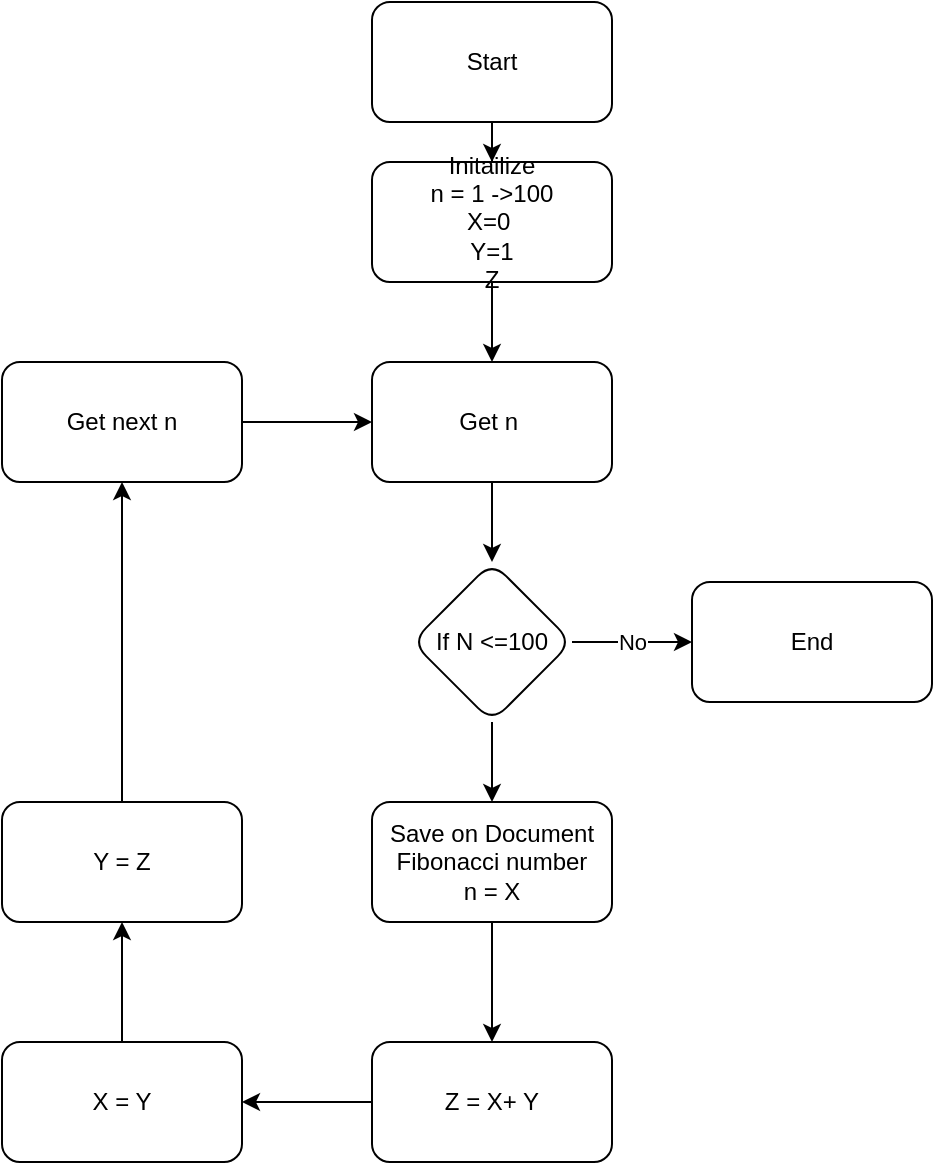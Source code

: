 <mxfile version="13.8.9" type="github">
  <diagram id="KpqeUWe9T__yHvzMCGmm" name="Page-1">
    <mxGraphModel dx="1017" dy="564" grid="1" gridSize="10" guides="1" tooltips="1" connect="1" arrows="1" fold="1" page="1" pageScale="1" pageWidth="850" pageHeight="1100" math="0" shadow="0">
      <root>
        <mxCell id="0" />
        <mxCell id="1" parent="0" />
        <mxCell id="-GfSJ-mZbfH85P1tIpJl-13" value="" style="edgeStyle=orthogonalEdgeStyle;rounded=0;orthogonalLoop=1;jettySize=auto;html=1;" parent="1" source="-GfSJ-mZbfH85P1tIpJl-1" target="-GfSJ-mZbfH85P1tIpJl-12" edge="1">
          <mxGeometry relative="1" as="geometry" />
        </mxCell>
        <mxCell id="-GfSJ-mZbfH85P1tIpJl-1" value="Start" style="rounded=1;whiteSpace=wrap;html=1;" parent="1" vertex="1">
          <mxGeometry x="305" width="120" height="60" as="geometry" />
        </mxCell>
        <mxCell id="-GfSJ-mZbfH85P1tIpJl-33" value="" style="edgeStyle=orthogonalEdgeStyle;rounded=0;orthogonalLoop=1;jettySize=auto;html=1;" parent="1" source="-GfSJ-mZbfH85P1tIpJl-12" target="-GfSJ-mZbfH85P1tIpJl-32" edge="1">
          <mxGeometry relative="1" as="geometry" />
        </mxCell>
        <mxCell id="-GfSJ-mZbfH85P1tIpJl-12" value="Initailize&lt;br&gt;n = 1 -&amp;gt;100&lt;br&gt;X=0&amp;nbsp;&lt;br&gt;Y=1&lt;br&gt;Z" style="whiteSpace=wrap;html=1;rounded=1;" parent="1" vertex="1">
          <mxGeometry x="305" y="80" width="120" height="60" as="geometry" />
        </mxCell>
        <mxCell id="-GfSJ-mZbfH85P1tIpJl-42" value="No" style="edgeStyle=orthogonalEdgeStyle;rounded=0;orthogonalLoop=1;jettySize=auto;html=1;" parent="1" source="-GfSJ-mZbfH85P1tIpJl-28" target="-GfSJ-mZbfH85P1tIpJl-41" edge="1">
          <mxGeometry relative="1" as="geometry" />
        </mxCell>
        <mxCell id="-GfSJ-mZbfH85P1tIpJl-44" value="" style="edgeStyle=orthogonalEdgeStyle;rounded=0;orthogonalLoop=1;jettySize=auto;html=1;" parent="1" source="-GfSJ-mZbfH85P1tIpJl-28" target="-GfSJ-mZbfH85P1tIpJl-43" edge="1">
          <mxGeometry relative="1" as="geometry" />
        </mxCell>
        <mxCell id="-GfSJ-mZbfH85P1tIpJl-28" value="If N &amp;lt;=100" style="rhombus;whiteSpace=wrap;html=1;rounded=1;" parent="1" vertex="1">
          <mxGeometry x="325" y="280" width="80" height="80" as="geometry" />
        </mxCell>
        <mxCell id="-GfSJ-mZbfH85P1tIpJl-34" style="edgeStyle=orthogonalEdgeStyle;rounded=0;orthogonalLoop=1;jettySize=auto;html=1;" parent="1" source="-GfSJ-mZbfH85P1tIpJl-32" target="-GfSJ-mZbfH85P1tIpJl-28" edge="1">
          <mxGeometry relative="1" as="geometry" />
        </mxCell>
        <mxCell id="-GfSJ-mZbfH85P1tIpJl-32" value="Get n&amp;nbsp;" style="whiteSpace=wrap;html=1;rounded=1;" parent="1" vertex="1">
          <mxGeometry x="305" y="180" width="120" height="60" as="geometry" />
        </mxCell>
        <mxCell id="-GfSJ-mZbfH85P1tIpJl-40" style="edgeStyle=orthogonalEdgeStyle;rounded=0;orthogonalLoop=1;jettySize=auto;html=1;entryX=0;entryY=0.5;entryDx=0;entryDy=0;" parent="1" source="-GfSJ-mZbfH85P1tIpJl-38" target="-GfSJ-mZbfH85P1tIpJl-32" edge="1">
          <mxGeometry relative="1" as="geometry" />
        </mxCell>
        <mxCell id="-GfSJ-mZbfH85P1tIpJl-38" value="Get next n" style="whiteSpace=wrap;html=1;rounded=1;" parent="1" vertex="1">
          <mxGeometry x="120" y="180" width="120" height="60" as="geometry" />
        </mxCell>
        <mxCell id="-GfSJ-mZbfH85P1tIpJl-41" value="End" style="whiteSpace=wrap;html=1;rounded=1;" parent="1" vertex="1">
          <mxGeometry x="465" y="290" width="120" height="60" as="geometry" />
        </mxCell>
        <mxCell id="-GfSJ-mZbfH85P1tIpJl-46" value="" style="edgeStyle=orthogonalEdgeStyle;rounded=0;orthogonalLoop=1;jettySize=auto;html=1;" parent="1" source="-GfSJ-mZbfH85P1tIpJl-43" target="-GfSJ-mZbfH85P1tIpJl-45" edge="1">
          <mxGeometry relative="1" as="geometry" />
        </mxCell>
        <mxCell id="-GfSJ-mZbfH85P1tIpJl-43" value="Save on Document&lt;br&gt;Fibonacci number&lt;br&gt;n = X" style="whiteSpace=wrap;html=1;rounded=1;" parent="1" vertex="1">
          <mxGeometry x="305" y="400" width="120" height="60" as="geometry" />
        </mxCell>
        <mxCell id="-GfSJ-mZbfH85P1tIpJl-48" value="" style="edgeStyle=orthogonalEdgeStyle;rounded=0;orthogonalLoop=1;jettySize=auto;html=1;" parent="1" source="-GfSJ-mZbfH85P1tIpJl-45" target="-GfSJ-mZbfH85P1tIpJl-47" edge="1">
          <mxGeometry relative="1" as="geometry" />
        </mxCell>
        <mxCell id="-GfSJ-mZbfH85P1tIpJl-45" value="Z = X+ Y" style="whiteSpace=wrap;html=1;rounded=1;" parent="1" vertex="1">
          <mxGeometry x="305" y="520" width="120" height="60" as="geometry" />
        </mxCell>
        <mxCell id="-GfSJ-mZbfH85P1tIpJl-50" value="" style="edgeStyle=orthogonalEdgeStyle;rounded=0;orthogonalLoop=1;jettySize=auto;html=1;" parent="1" source="-GfSJ-mZbfH85P1tIpJl-47" target="-GfSJ-mZbfH85P1tIpJl-49" edge="1">
          <mxGeometry relative="1" as="geometry" />
        </mxCell>
        <mxCell id="-GfSJ-mZbfH85P1tIpJl-47" value="X = Y" style="whiteSpace=wrap;html=1;rounded=1;" parent="1" vertex="1">
          <mxGeometry x="120" y="520" width="120" height="60" as="geometry" />
        </mxCell>
        <mxCell id="-GfSJ-mZbfH85P1tIpJl-51" style="edgeStyle=orthogonalEdgeStyle;rounded=0;orthogonalLoop=1;jettySize=auto;html=1;entryX=0.5;entryY=1;entryDx=0;entryDy=0;" parent="1" source="-GfSJ-mZbfH85P1tIpJl-49" target="-GfSJ-mZbfH85P1tIpJl-38" edge="1">
          <mxGeometry relative="1" as="geometry" />
        </mxCell>
        <mxCell id="-GfSJ-mZbfH85P1tIpJl-49" value="Y = Z" style="whiteSpace=wrap;html=1;rounded=1;" parent="1" vertex="1">
          <mxGeometry x="120" y="400" width="120" height="60" as="geometry" />
        </mxCell>
      </root>
    </mxGraphModel>
  </diagram>
</mxfile>
